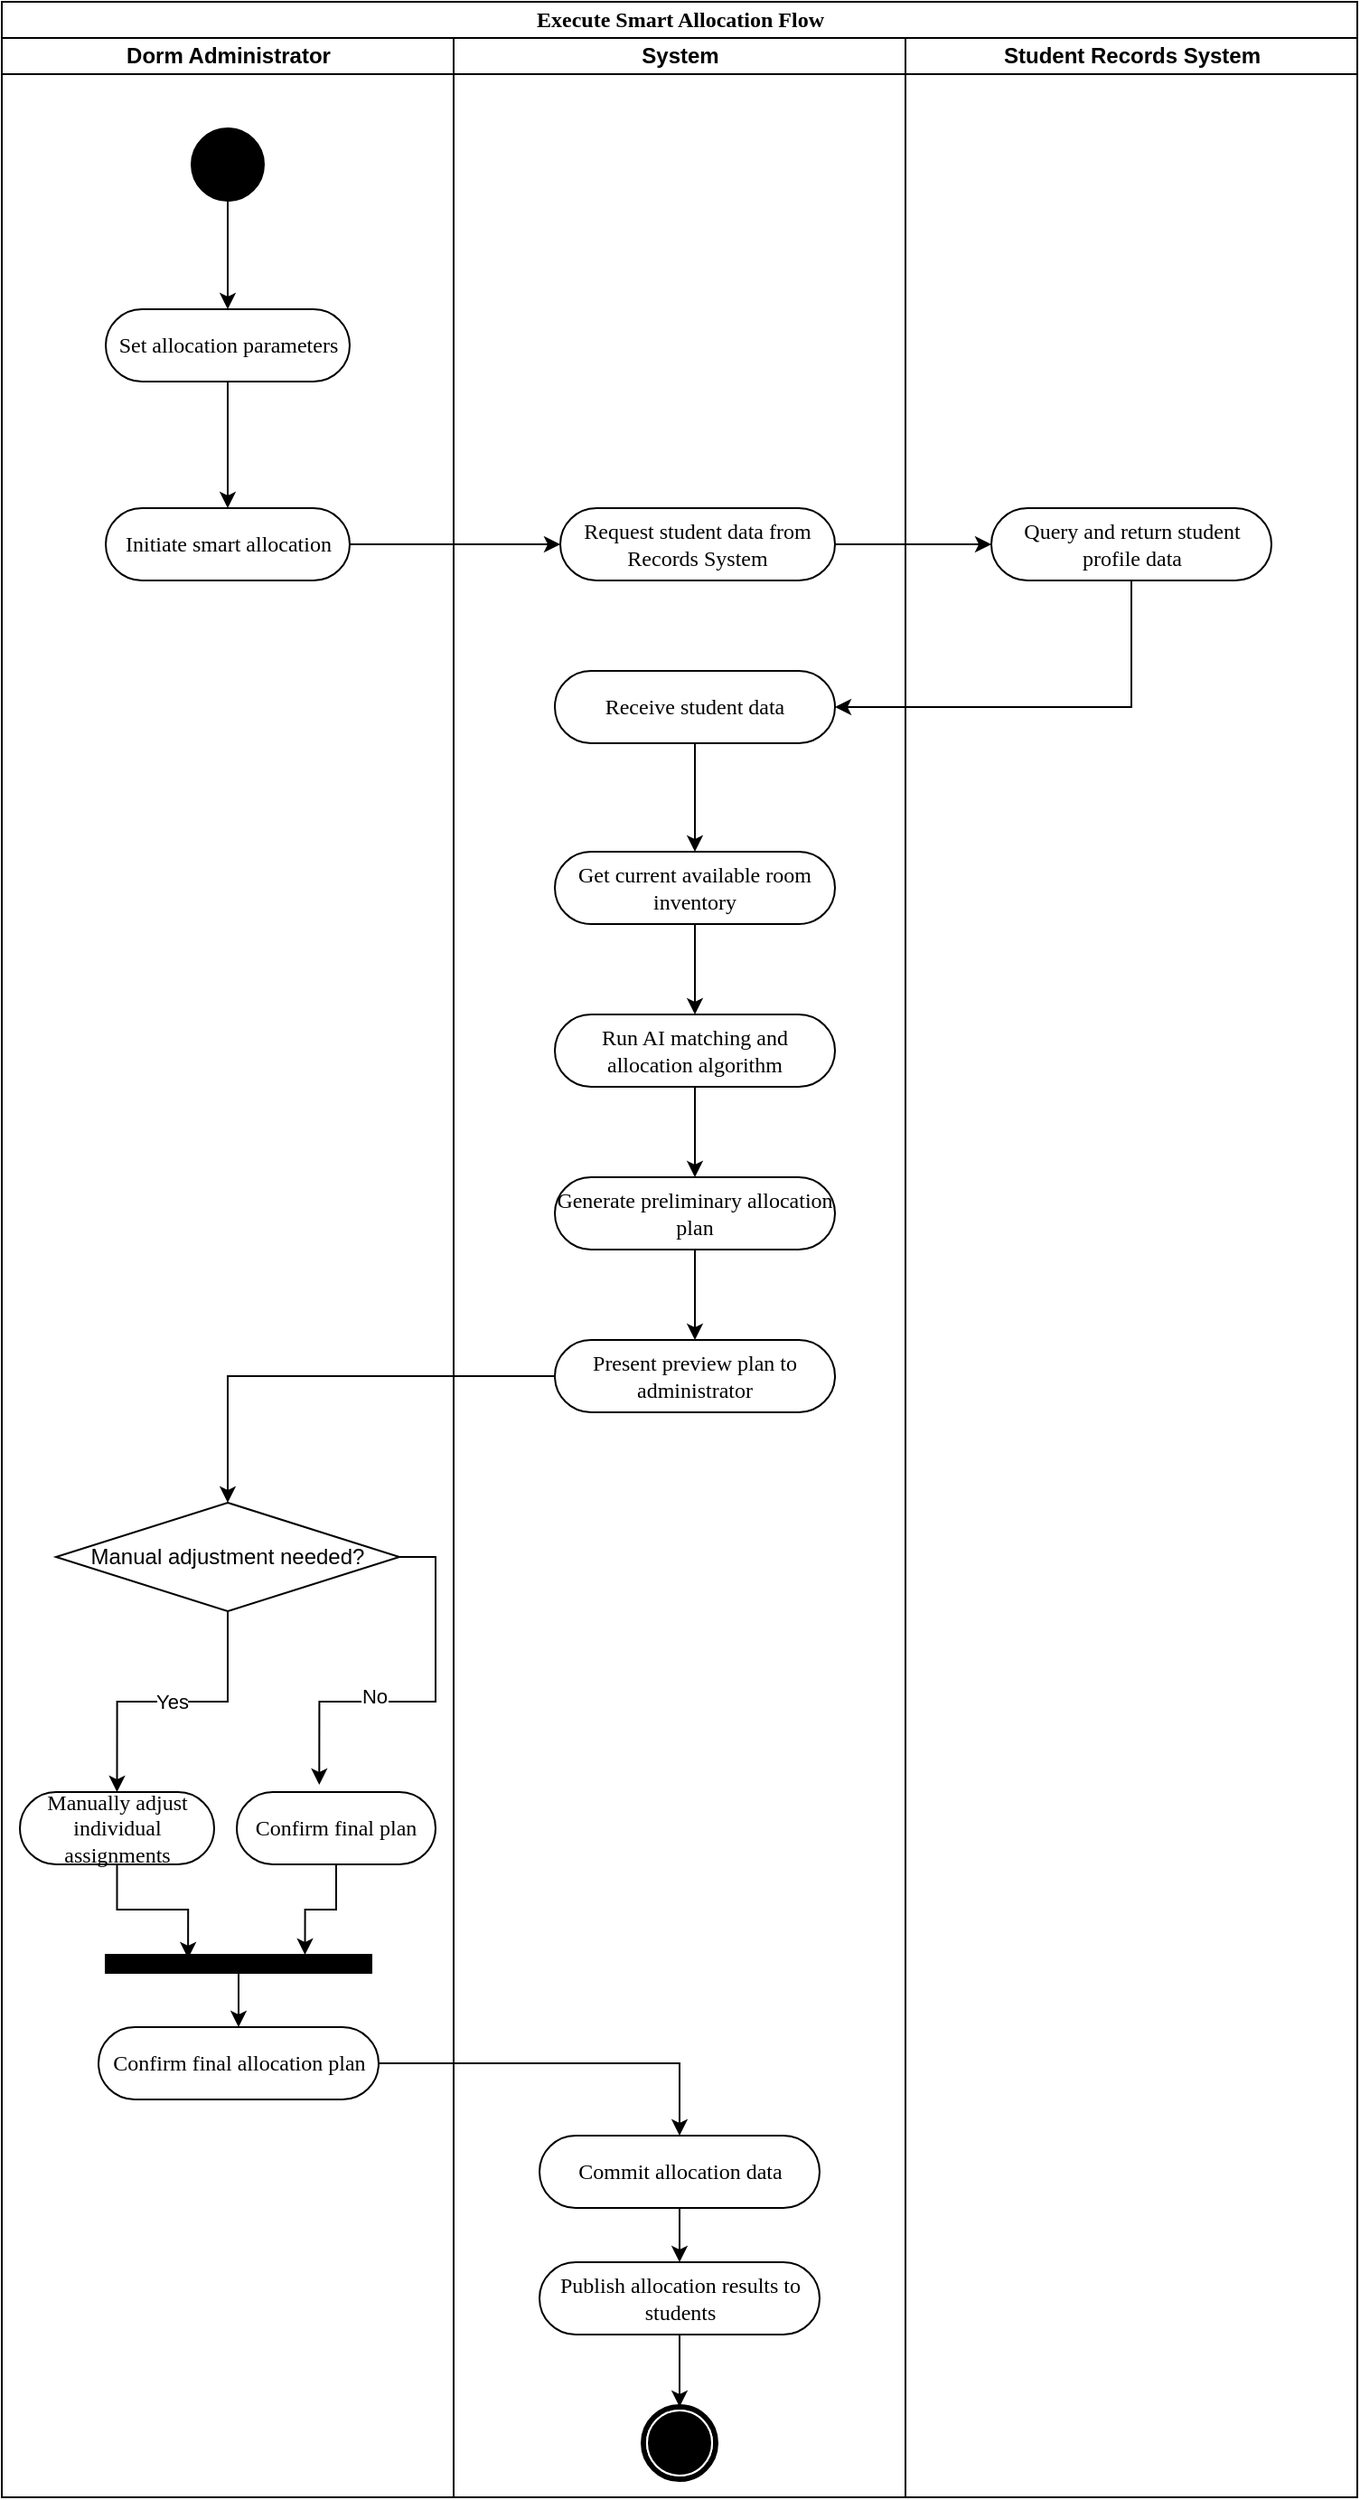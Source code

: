 <mxfile version="28.2.8">
  <diagram name="Page-1" id="0783ab3e-0a74-02c8-0abd-f7b4e66b4bec">
    <mxGraphModel dx="2058" dy="1116" grid="1" gridSize="10" guides="1" tooltips="1" connect="1" arrows="1" fold="1" page="1" pageScale="1" pageWidth="850" pageHeight="1100" background="none" math="0" shadow="0">
      <root>
        <mxCell id="0" />
        <mxCell id="1" parent="0" />
        <mxCell id="1c1d494c118603dd-1" value="Execute Smart Allocation Flow" style="swimlane;html=1;childLayout=stackLayout;startSize=20;rounded=0;shadow=0;comic=0;labelBackgroundColor=none;strokeWidth=1;fontFamily=Verdana;fontSize=12;align=center;" parent="1" vertex="1">
          <mxGeometry x="40" y="20" width="750" height="1380" as="geometry" />
        </mxCell>
        <mxCell id="1c1d494c118603dd-2" value="Dorm Administrator" style="swimlane;html=1;startSize=20;" parent="1c1d494c118603dd-1" vertex="1">
          <mxGeometry y="20" width="250" height="1360" as="geometry" />
        </mxCell>
        <mxCell id="QMzzxeoRtSdpisOg_wXL-3" style="edgeStyle=orthogonalEdgeStyle;rounded=0;orthogonalLoop=1;jettySize=auto;html=1;entryX=0.5;entryY=0;entryDx=0;entryDy=0;" edge="1" parent="1c1d494c118603dd-2" source="QMzzxeoRtSdpisOg_wXL-1" target="QMzzxeoRtSdpisOg_wXL-2">
          <mxGeometry relative="1" as="geometry" />
        </mxCell>
        <mxCell id="QMzzxeoRtSdpisOg_wXL-1" value="" style="ellipse;whiteSpace=wrap;html=1;rounded=0;shadow=0;comic=0;labelBackgroundColor=none;strokeWidth=1;fillColor=#000000;fontFamily=Verdana;fontSize=12;align=center;" vertex="1" parent="1c1d494c118603dd-2">
          <mxGeometry x="105" y="50" width="40" height="40" as="geometry" />
        </mxCell>
        <mxCell id="QMzzxeoRtSdpisOg_wXL-5" value="" style="edgeStyle=orthogonalEdgeStyle;rounded=0;orthogonalLoop=1;jettySize=auto;html=1;" edge="1" parent="1c1d494c118603dd-2" source="QMzzxeoRtSdpisOg_wXL-2" target="QMzzxeoRtSdpisOg_wXL-4">
          <mxGeometry relative="1" as="geometry" />
        </mxCell>
        <mxCell id="QMzzxeoRtSdpisOg_wXL-2" value="Set allocation parameters" style="rounded=1;whiteSpace=wrap;html=1;shadow=0;comic=0;labelBackgroundColor=none;strokeWidth=1;fontFamily=Verdana;fontSize=12;align=center;arcSize=50;" vertex="1" parent="1c1d494c118603dd-2">
          <mxGeometry x="57.5" y="150" width="135" height="40" as="geometry" />
        </mxCell>
        <mxCell id="QMzzxeoRtSdpisOg_wXL-4" value="Initiate smart allocation" style="rounded=1;whiteSpace=wrap;html=1;shadow=0;comic=0;labelBackgroundColor=none;strokeWidth=1;fontFamily=Verdana;fontSize=12;align=center;arcSize=50;" vertex="1" parent="1c1d494c118603dd-2">
          <mxGeometry x="57.5" y="260" width="135" height="40" as="geometry" />
        </mxCell>
        <mxCell id="QMzzxeoRtSdpisOg_wXL-25" style="edgeStyle=orthogonalEdgeStyle;rounded=0;orthogonalLoop=1;jettySize=auto;html=1;entryX=0.5;entryY=0;entryDx=0;entryDy=0;" edge="1" parent="1c1d494c118603dd-2" source="QMzzxeoRtSdpisOg_wXL-20" target="QMzzxeoRtSdpisOg_wXL-54">
          <mxGeometry relative="1" as="geometry" />
        </mxCell>
        <mxCell id="QMzzxeoRtSdpisOg_wXL-56" value="Yes" style="edgeLabel;html=1;align=center;verticalAlign=middle;resizable=0;points=[];" vertex="1" connectable="0" parent="QMzzxeoRtSdpisOg_wXL-25">
          <mxGeometry x="0.005" relative="1" as="geometry">
            <mxPoint as="offset" />
          </mxGeometry>
        </mxCell>
        <mxCell id="QMzzxeoRtSdpisOg_wXL-20" value="Manual adjustment needed?" style="rhombus;whiteSpace=wrap;html=1;" vertex="1" parent="1c1d494c118603dd-2">
          <mxGeometry x="30" y="810" width="190" height="60" as="geometry" />
        </mxCell>
        <mxCell id="QMzzxeoRtSdpisOg_wXL-59" style="edgeStyle=orthogonalEdgeStyle;rounded=0;orthogonalLoop=1;jettySize=auto;html=1;entryX=0.75;entryY=0;entryDx=0;entryDy=0;" edge="1" parent="1c1d494c118603dd-2" source="QMzzxeoRtSdpisOg_wXL-24" target="QMzzxeoRtSdpisOg_wXL-57">
          <mxGeometry relative="1" as="geometry" />
        </mxCell>
        <mxCell id="QMzzxeoRtSdpisOg_wXL-24" value="Confirm final plan" style="rounded=1;whiteSpace=wrap;html=1;shadow=0;comic=0;labelBackgroundColor=none;strokeWidth=1;fontFamily=Verdana;fontSize=12;align=center;arcSize=50;" vertex="1" parent="1c1d494c118603dd-2">
          <mxGeometry x="130" y="970" width="110" height="40" as="geometry" />
        </mxCell>
        <mxCell id="QMzzxeoRtSdpisOg_wXL-53" style="edgeStyle=orthogonalEdgeStyle;rounded=0;orthogonalLoop=1;jettySize=auto;html=1;entryX=0.415;entryY=-0.1;entryDx=0;entryDy=0;exitX=1;exitY=0.5;exitDx=0;exitDy=0;entryPerimeter=0;" edge="1" parent="1c1d494c118603dd-2" target="QMzzxeoRtSdpisOg_wXL-24" source="QMzzxeoRtSdpisOg_wXL-20">
          <mxGeometry relative="1" as="geometry">
            <mxPoint x="210" y="810" as="sourcePoint" />
          </mxGeometry>
        </mxCell>
        <mxCell id="QMzzxeoRtSdpisOg_wXL-55" value="No" style="edgeLabel;html=1;align=center;verticalAlign=middle;resizable=0;points=[];" vertex="1" connectable="0" parent="QMzzxeoRtSdpisOg_wXL-53">
          <mxGeometry x="0.274" y="-3" relative="1" as="geometry">
            <mxPoint as="offset" />
          </mxGeometry>
        </mxCell>
        <mxCell id="QMzzxeoRtSdpisOg_wXL-54" value="Manually adjust individual assignments" style="rounded=1;whiteSpace=wrap;html=1;shadow=0;comic=0;labelBackgroundColor=none;strokeWidth=1;fontFamily=Verdana;fontSize=12;align=center;arcSize=50;" vertex="1" parent="1c1d494c118603dd-2">
          <mxGeometry x="10" y="970" width="107.5" height="40" as="geometry" />
        </mxCell>
        <mxCell id="QMzzxeoRtSdpisOg_wXL-61" style="edgeStyle=orthogonalEdgeStyle;rounded=0;orthogonalLoop=1;jettySize=auto;html=1;" edge="1" parent="1c1d494c118603dd-2" source="QMzzxeoRtSdpisOg_wXL-57" target="QMzzxeoRtSdpisOg_wXL-60">
          <mxGeometry relative="1" as="geometry" />
        </mxCell>
        <mxCell id="QMzzxeoRtSdpisOg_wXL-57" value="" style="whiteSpace=wrap;html=1;rounded=0;shadow=0;comic=0;labelBackgroundColor=none;strokeWidth=1;fillColor=#000000;fontFamily=Verdana;fontSize=12;align=center;rotation=0;" vertex="1" parent="1c1d494c118603dd-2">
          <mxGeometry x="57.5" y="1060" width="147" height="10" as="geometry" />
        </mxCell>
        <mxCell id="QMzzxeoRtSdpisOg_wXL-58" style="edgeStyle=orthogonalEdgeStyle;rounded=0;orthogonalLoop=1;jettySize=auto;html=1;entryX=0.31;entryY=0.2;entryDx=0;entryDy=0;entryPerimeter=0;" edge="1" parent="1c1d494c118603dd-2" source="QMzzxeoRtSdpisOg_wXL-54" target="QMzzxeoRtSdpisOg_wXL-57">
          <mxGeometry relative="1" as="geometry" />
        </mxCell>
        <mxCell id="QMzzxeoRtSdpisOg_wXL-60" value="Confirm final allocation plan" style="rounded=1;whiteSpace=wrap;html=1;shadow=0;comic=0;labelBackgroundColor=none;strokeWidth=1;fontFamily=Verdana;fontSize=12;align=center;arcSize=50;" vertex="1" parent="1c1d494c118603dd-2">
          <mxGeometry x="53.5" y="1100" width="155" height="40" as="geometry" />
        </mxCell>
        <mxCell id="1c1d494c118603dd-3" value="System" style="swimlane;html=1;startSize=20;" parent="1c1d494c118603dd-1" vertex="1">
          <mxGeometry x="250" y="20" width="250" height="1360" as="geometry" />
        </mxCell>
        <mxCell id="QMzzxeoRtSdpisOg_wXL-7" value="Request student data from Records System" style="rounded=1;whiteSpace=wrap;html=1;shadow=0;comic=0;labelBackgroundColor=none;strokeWidth=1;fontFamily=Verdana;fontSize=12;align=center;arcSize=50;" vertex="1" parent="1c1d494c118603dd-3">
          <mxGeometry x="59" y="260" width="152" height="40" as="geometry" />
        </mxCell>
        <mxCell id="QMzzxeoRtSdpisOg_wXL-13" value="" style="edgeStyle=orthogonalEdgeStyle;rounded=0;orthogonalLoop=1;jettySize=auto;html=1;" edge="1" parent="1c1d494c118603dd-3" source="QMzzxeoRtSdpisOg_wXL-10" target="QMzzxeoRtSdpisOg_wXL-12">
          <mxGeometry relative="1" as="geometry" />
        </mxCell>
        <mxCell id="QMzzxeoRtSdpisOg_wXL-10" value="Receive student data" style="rounded=1;whiteSpace=wrap;html=1;shadow=0;comic=0;labelBackgroundColor=none;strokeWidth=1;fontFamily=Verdana;fontSize=12;align=center;arcSize=50;" vertex="1" parent="1c1d494c118603dd-3">
          <mxGeometry x="56" y="350" width="155" height="40" as="geometry" />
        </mxCell>
        <mxCell id="QMzzxeoRtSdpisOg_wXL-15" value="" style="edgeStyle=orthogonalEdgeStyle;rounded=0;orthogonalLoop=1;jettySize=auto;html=1;" edge="1" parent="1c1d494c118603dd-3" source="QMzzxeoRtSdpisOg_wXL-12" target="QMzzxeoRtSdpisOg_wXL-14">
          <mxGeometry relative="1" as="geometry" />
        </mxCell>
        <mxCell id="QMzzxeoRtSdpisOg_wXL-12" value="Get current available room inventory" style="rounded=1;whiteSpace=wrap;html=1;shadow=0;comic=0;labelBackgroundColor=none;strokeWidth=1;fontFamily=Verdana;fontSize=12;align=center;arcSize=50;" vertex="1" parent="1c1d494c118603dd-3">
          <mxGeometry x="56" y="450" width="155" height="40" as="geometry" />
        </mxCell>
        <mxCell id="QMzzxeoRtSdpisOg_wXL-17" value="" style="edgeStyle=orthogonalEdgeStyle;rounded=0;orthogonalLoop=1;jettySize=auto;html=1;" edge="1" parent="1c1d494c118603dd-3" source="QMzzxeoRtSdpisOg_wXL-14" target="QMzzxeoRtSdpisOg_wXL-16">
          <mxGeometry relative="1" as="geometry" />
        </mxCell>
        <mxCell id="QMzzxeoRtSdpisOg_wXL-14" value="Run AI matching and allocation algorithm" style="rounded=1;whiteSpace=wrap;html=1;shadow=0;comic=0;labelBackgroundColor=none;strokeWidth=1;fontFamily=Verdana;fontSize=12;align=center;arcSize=50;" vertex="1" parent="1c1d494c118603dd-3">
          <mxGeometry x="56" y="540" width="155" height="40" as="geometry" />
        </mxCell>
        <mxCell id="QMzzxeoRtSdpisOg_wXL-19" value="" style="edgeStyle=orthogonalEdgeStyle;rounded=0;orthogonalLoop=1;jettySize=auto;html=1;" edge="1" parent="1c1d494c118603dd-3" source="QMzzxeoRtSdpisOg_wXL-16" target="QMzzxeoRtSdpisOg_wXL-18">
          <mxGeometry relative="1" as="geometry" />
        </mxCell>
        <mxCell id="QMzzxeoRtSdpisOg_wXL-16" value="Generate preliminary allocation plan" style="rounded=1;whiteSpace=wrap;html=1;shadow=0;comic=0;labelBackgroundColor=none;strokeWidth=1;fontFamily=Verdana;fontSize=12;align=center;arcSize=50;" vertex="1" parent="1c1d494c118603dd-3">
          <mxGeometry x="56" y="630" width="155" height="40" as="geometry" />
        </mxCell>
        <mxCell id="QMzzxeoRtSdpisOg_wXL-18" value="Present preview plan to administrator" style="rounded=1;whiteSpace=wrap;html=1;shadow=0;comic=0;labelBackgroundColor=none;strokeWidth=1;fontFamily=Verdana;fontSize=12;align=center;arcSize=50;" vertex="1" parent="1c1d494c118603dd-3">
          <mxGeometry x="56" y="720" width="155" height="40" as="geometry" />
        </mxCell>
        <mxCell id="QMzzxeoRtSdpisOg_wXL-66" value="" style="edgeStyle=orthogonalEdgeStyle;rounded=0;orthogonalLoop=1;jettySize=auto;html=1;" edge="1" parent="1c1d494c118603dd-3" source="QMzzxeoRtSdpisOg_wXL-62" target="QMzzxeoRtSdpisOg_wXL-65">
          <mxGeometry relative="1" as="geometry" />
        </mxCell>
        <mxCell id="QMzzxeoRtSdpisOg_wXL-62" value="Commit allocation data" style="rounded=1;whiteSpace=wrap;html=1;shadow=0;comic=0;labelBackgroundColor=none;strokeWidth=1;fontFamily=Verdana;fontSize=12;align=center;arcSize=50;" vertex="1" parent="1c1d494c118603dd-3">
          <mxGeometry x="47.5" y="1160" width="155" height="40" as="geometry" />
        </mxCell>
        <mxCell id="QMzzxeoRtSdpisOg_wXL-68" value="" style="edgeStyle=orthogonalEdgeStyle;rounded=0;orthogonalLoop=1;jettySize=auto;html=1;" edge="1" parent="1c1d494c118603dd-3" source="QMzzxeoRtSdpisOg_wXL-65" target="QMzzxeoRtSdpisOg_wXL-67">
          <mxGeometry relative="1" as="geometry" />
        </mxCell>
        <mxCell id="QMzzxeoRtSdpisOg_wXL-65" value="Publish allocation results to students" style="rounded=1;whiteSpace=wrap;html=1;shadow=0;comic=0;labelBackgroundColor=none;strokeWidth=1;fontFamily=Verdana;fontSize=12;align=center;arcSize=50;" vertex="1" parent="1c1d494c118603dd-3">
          <mxGeometry x="47.5" y="1230" width="155" height="40" as="geometry" />
        </mxCell>
        <mxCell id="QMzzxeoRtSdpisOg_wXL-67" value="" style="shape=mxgraph.bpmn.shape;html=1;verticalLabelPosition=bottom;labelBackgroundColor=#ffffff;verticalAlign=top;perimeter=ellipsePerimeter;outline=end;symbol=terminate;rounded=0;shadow=0;comic=0;strokeWidth=1;fontFamily=Verdana;fontSize=12;align=center;" vertex="1" parent="1c1d494c118603dd-3">
          <mxGeometry x="105" y="1310" width="40" height="40" as="geometry" />
        </mxCell>
        <mxCell id="1c1d494c118603dd-4" value="Student Records System" style="swimlane;html=1;startSize=20;" parent="1c1d494c118603dd-1" vertex="1">
          <mxGeometry x="500" y="20" width="250" height="1360" as="geometry" />
        </mxCell>
        <mxCell id="QMzzxeoRtSdpisOg_wXL-8" value="Query and return student profile data" style="rounded=1;whiteSpace=wrap;html=1;shadow=0;comic=0;labelBackgroundColor=none;strokeWidth=1;fontFamily=Verdana;fontSize=12;align=center;arcSize=50;" vertex="1" parent="1c1d494c118603dd-4">
          <mxGeometry x="47.5" y="260" width="155" height="40" as="geometry" />
        </mxCell>
        <mxCell id="QMzzxeoRtSdpisOg_wXL-6" style="edgeStyle=orthogonalEdgeStyle;rounded=0;orthogonalLoop=1;jettySize=auto;html=1;entryX=0;entryY=0.5;entryDx=0;entryDy=0;" edge="1" parent="1c1d494c118603dd-1" source="QMzzxeoRtSdpisOg_wXL-4" target="QMzzxeoRtSdpisOg_wXL-7">
          <mxGeometry relative="1" as="geometry">
            <mxPoint x="310" y="300" as="targetPoint" />
          </mxGeometry>
        </mxCell>
        <mxCell id="QMzzxeoRtSdpisOg_wXL-9" style="edgeStyle=orthogonalEdgeStyle;rounded=0;orthogonalLoop=1;jettySize=auto;html=1;" edge="1" parent="1c1d494c118603dd-1" source="QMzzxeoRtSdpisOg_wXL-7" target="QMzzxeoRtSdpisOg_wXL-8">
          <mxGeometry relative="1" as="geometry" />
        </mxCell>
        <mxCell id="QMzzxeoRtSdpisOg_wXL-11" value="" style="edgeStyle=orthogonalEdgeStyle;rounded=0;orthogonalLoop=1;jettySize=auto;html=1;entryX=1;entryY=0.5;entryDx=0;entryDy=0;" edge="1" parent="1c1d494c118603dd-1" source="QMzzxeoRtSdpisOg_wXL-8" target="QMzzxeoRtSdpisOg_wXL-10">
          <mxGeometry relative="1" as="geometry">
            <Array as="points">
              <mxPoint x="625" y="390" />
            </Array>
          </mxGeometry>
        </mxCell>
        <mxCell id="QMzzxeoRtSdpisOg_wXL-21" style="edgeStyle=orthogonalEdgeStyle;rounded=0;orthogonalLoop=1;jettySize=auto;html=1;entryX=0.5;entryY=0;entryDx=0;entryDy=0;" edge="1" parent="1c1d494c118603dd-1" source="QMzzxeoRtSdpisOg_wXL-18" target="QMzzxeoRtSdpisOg_wXL-20">
          <mxGeometry relative="1" as="geometry" />
        </mxCell>
        <mxCell id="QMzzxeoRtSdpisOg_wXL-63" value="" style="edgeStyle=orthogonalEdgeStyle;rounded=0;orthogonalLoop=1;jettySize=auto;html=1;" edge="1" parent="1c1d494c118603dd-1" source="QMzzxeoRtSdpisOg_wXL-60" target="QMzzxeoRtSdpisOg_wXL-62">
          <mxGeometry relative="1" as="geometry" />
        </mxCell>
      </root>
    </mxGraphModel>
  </diagram>
</mxfile>
